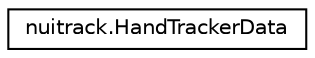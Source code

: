 digraph "Graphical Class Hierarchy"
{
  edge [fontname="Helvetica",fontsize="10",labelfontname="Helvetica",labelfontsize="10"];
  node [fontname="Helvetica",fontsize="10",shape=record];
  rankdir="LR";
  Node1 [label="nuitrack.HandTrackerData",height=0.2,width=0.4,color="black", fillcolor="white", style="filled",URL="$classnuitrack_1_1HandTrackerData.html",tooltip="Stores hand tracking results related to a specific point in time. "];
}
